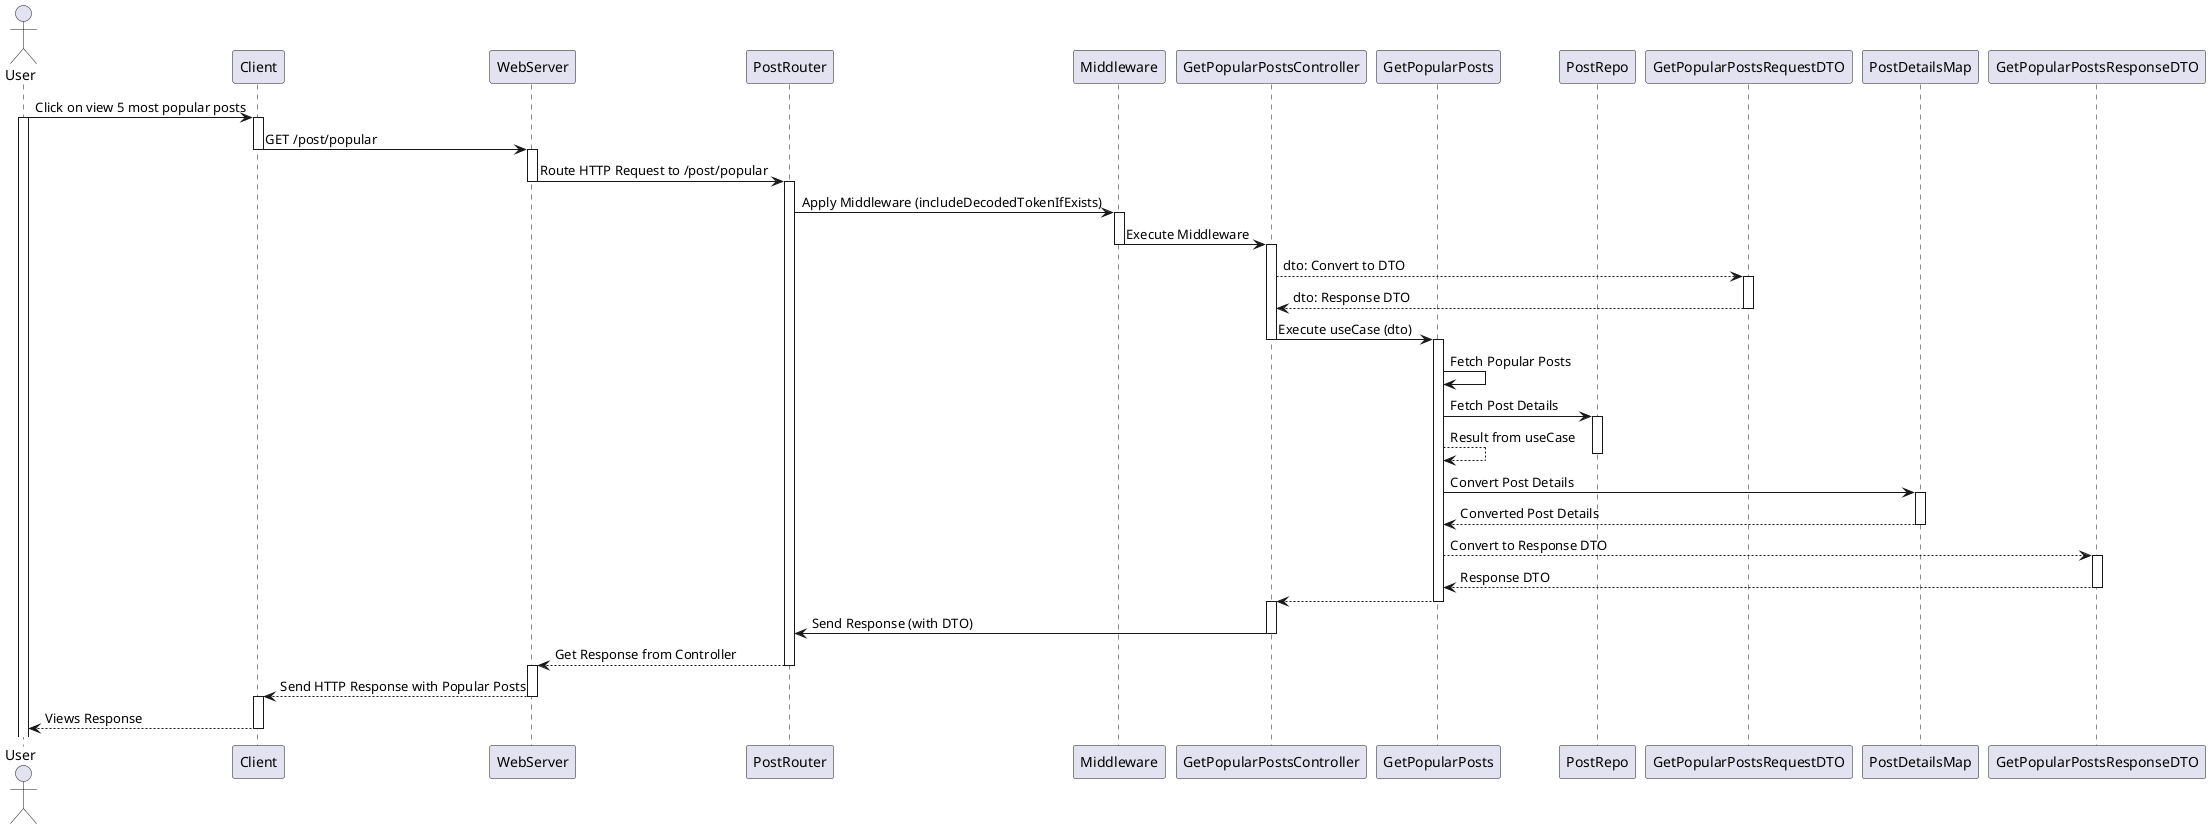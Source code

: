 @startuml
actor User
participant Client
participant WebServer
participant PostRouter
participant Middleware
participant GetPopularPostsController
participant GetPopularPosts
participant PostRepo
participant GetPopularPostsRequestDTO
participant PostDetailsMap
participant GetPopularPostsResponseDTO

  

User -> Client: Click on view 5 most popular posts
activate User
activate Client

Client -> WebServer: GET /post/popular
deactivate Client

activate WebServer


WebServer -> PostRouter: Route HTTP Request to /post/popular
deactivate WebServer

activate PostRouter

PostRouter -> Middleware: Apply Middleware (includeDecodedTokenIfExists)
activate Middleware
Middleware -> GetPopularPostsController: Execute Middleware
deactivate Middleware
activate GetPopularPostsController

GetPopularPostsController --> GetPopularPostsRequestDTO: dto: Convert to DTO
activate GetPopularPostsRequestDTO
GetPopularPostsRequestDTO --> GetPopularPostsController: dto: Response DTO
deactivate GetPopularPostsRequestDTO

GetPopularPostsController -> GetPopularPosts: Execute useCase (dto)
deactivate GetPopularPostsController
activate GetPopularPosts

GetPopularPosts -> GetPopularPosts: Fetch Popular Posts


GetPopularPosts -> PostRepo: Fetch Post Details
activate PostRepo
GetPopularPosts --> GetPopularPosts: Result from useCase
deactivate PostRepo

GetPopularPosts -> PostDetailsMap: Convert Post Details
activate PostDetailsMap
PostDetailsMap --> GetPopularPosts: Converted Post Details
deactivate PostDetailsMap

GetPopularPosts --> GetPopularPostsResponseDTO: Convert to Response DTO
activate GetPopularPostsResponseDTO
GetPopularPostsResponseDTO --> GetPopularPosts: Response DTO
deactivate GetPopularPostsResponseDTO

GetPopularPosts --> GetPopularPostsController

deactivate GetPopularPosts
activate GetPopularPostsController

GetPopularPostsController -> PostRouter: Send Response (with DTO)
deactivate GetPopularPostsController

deactivate GetPopularPostsController

deactivate GetPopularPosts

PostRouter --> WebServer: Get Response from Controller
deactivate GetPopularPostsController

deactivate PostRouter

activate WebServer
WebServer --> Client: Send HTTP Response with Popular Posts
deactivate WebServer

activate Client
Client --> User: Views Response
deactivate Client

@enduml